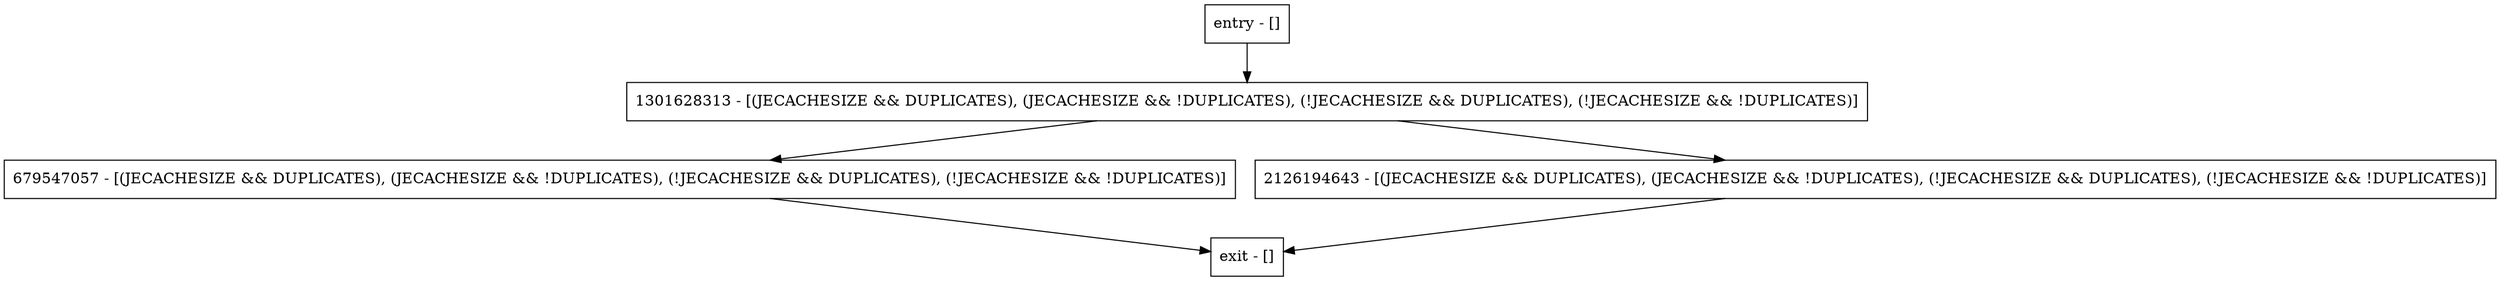 digraph verifyChecksum {
node [shape=record];
entry [label="entry - []"];
exit [label="exit - []"];
1301628313 [label="1301628313 - [(JECACHESIZE && DUPLICATES), (JECACHESIZE && !DUPLICATES), (!JECACHESIZE && DUPLICATES), (!JECACHESIZE && !DUPLICATES)]"];
679547057 [label="679547057 - [(JECACHESIZE && DUPLICATES), (JECACHESIZE && !DUPLICATES), (!JECACHESIZE && DUPLICATES), (!JECACHESIZE && !DUPLICATES)]"];
2126194643 [label="2126194643 - [(JECACHESIZE && DUPLICATES), (JECACHESIZE && !DUPLICATES), (!JECACHESIZE && DUPLICATES), (!JECACHESIZE && !DUPLICATES)]"];
entry;
exit;
entry -> 1301628313;
1301628313 -> 679547057;
1301628313 -> 2126194643;
679547057 -> exit;
2126194643 -> exit;
}
